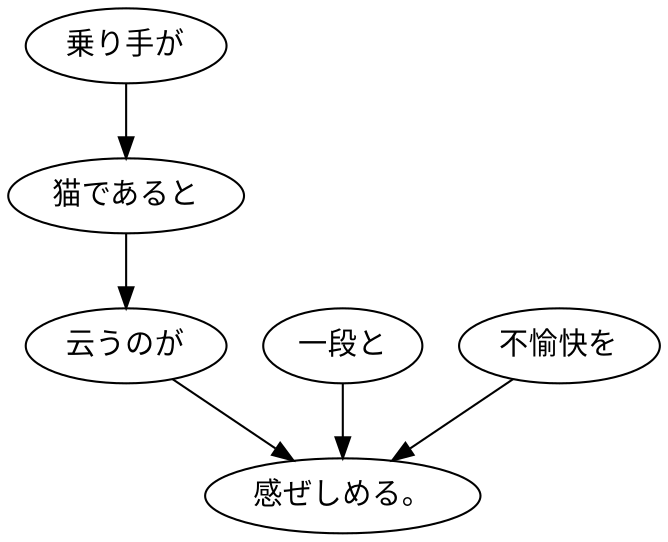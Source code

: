 digraph graph2288 {
	node0 [label="乗り手が"];
	node1 [label="猫であると"];
	node2 [label="云うのが"];
	node3 [label="一段と"];
	node4 [label="不愉快を"];
	node5 [label="感ぜしめる。"];
	node0 -> node1;
	node1 -> node2;
	node2 -> node5;
	node3 -> node5;
	node4 -> node5;
}
